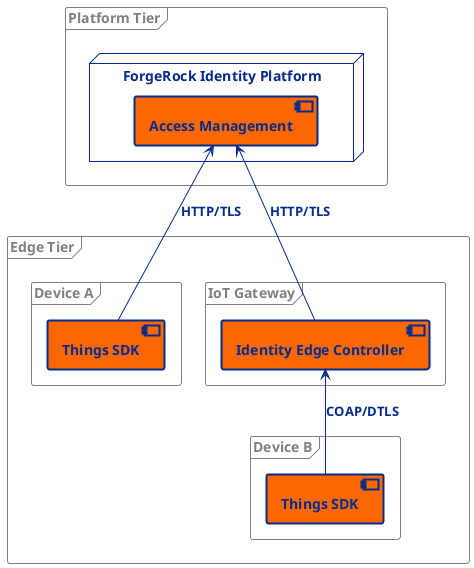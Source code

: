 @startuml

skinparam component {
  FontColor #062b8c
  FontStyle Bold
  BackgroundColor #fc6700
  BorderColor #062b8c
  BorderThickness 2
  ArrowColor #062b8c
  ArrowFontColor #062b8c
  ArrowFontStyle Bold
}
skinparam node {
  BorderColor #062b8c
  FontColor #062b8c
}
skinparam frame {
  BorderColor Grey
  FontColor Grey
}

frame "Edge Tier" {
    frame "Device A" {
        [Things SDK] as amclient
    }
    frame "IoT Gateway" {
        [Identity Edge Controller] as iec
    }
    frame "Device B" {
        [Things SDK] as iecclient
    }
}
frame "Platform Tier" {
    node "ForgeRock Identity Platform" {
        [Access Management] as am
    }
}
amclient -up-> am : HTTP/TLS
iec -up-> am : HTTP/TLS
iecclient -up-> iec : COAP/DTLS
@enduml